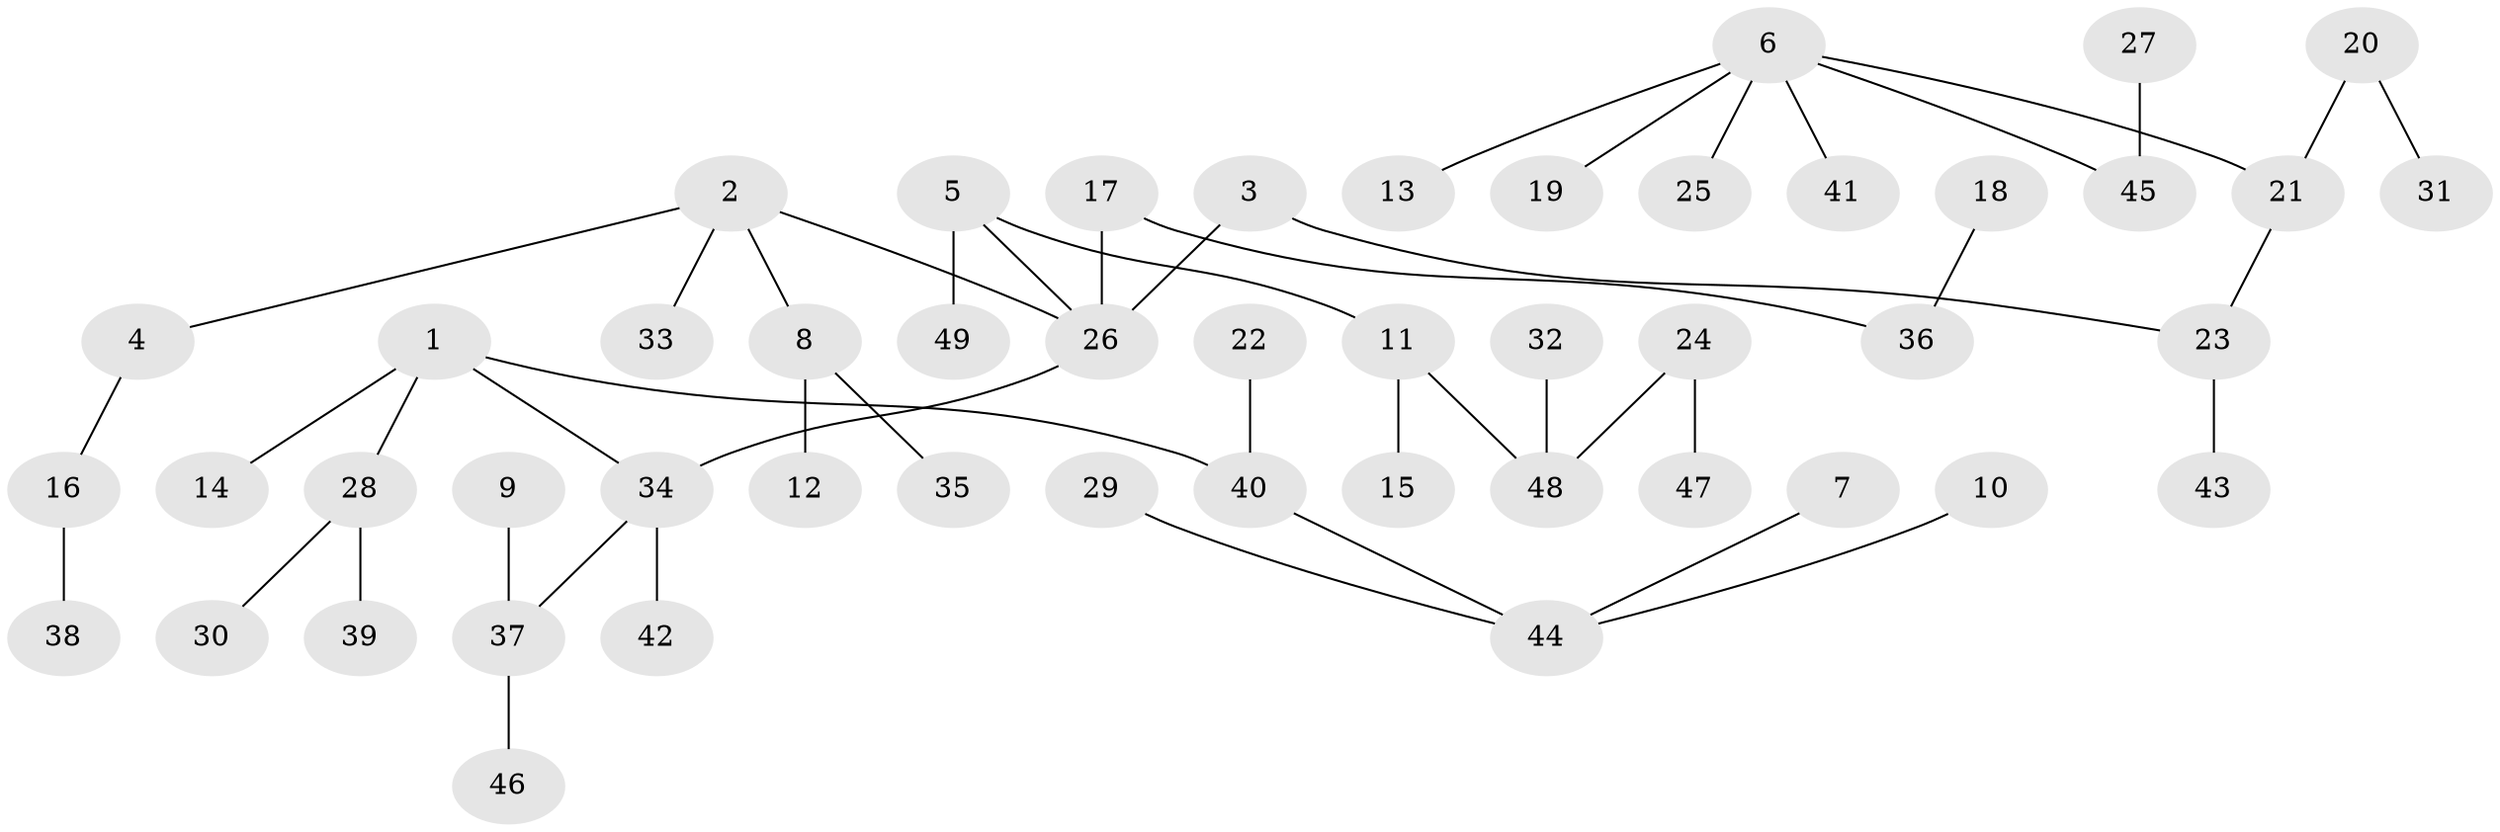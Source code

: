 // original degree distribution, {7: 0.01020408163265306, 6: 0.030612244897959183, 3: 0.07142857142857142, 4: 0.07142857142857142, 5: 0.030612244897959183, 2: 0.2857142857142857, 1: 0.5}
// Generated by graph-tools (version 1.1) at 2025/02/03/09/25 03:02:30]
// undirected, 49 vertices, 48 edges
graph export_dot {
graph [start="1"]
  node [color=gray90,style=filled];
  1;
  2;
  3;
  4;
  5;
  6;
  7;
  8;
  9;
  10;
  11;
  12;
  13;
  14;
  15;
  16;
  17;
  18;
  19;
  20;
  21;
  22;
  23;
  24;
  25;
  26;
  27;
  28;
  29;
  30;
  31;
  32;
  33;
  34;
  35;
  36;
  37;
  38;
  39;
  40;
  41;
  42;
  43;
  44;
  45;
  46;
  47;
  48;
  49;
  1 -- 14 [weight=1.0];
  1 -- 28 [weight=1.0];
  1 -- 34 [weight=1.0];
  1 -- 40 [weight=1.0];
  2 -- 4 [weight=1.0];
  2 -- 8 [weight=1.0];
  2 -- 26 [weight=1.0];
  2 -- 33 [weight=1.0];
  3 -- 23 [weight=1.0];
  3 -- 26 [weight=1.0];
  4 -- 16 [weight=1.0];
  5 -- 11 [weight=1.0];
  5 -- 26 [weight=1.0];
  5 -- 49 [weight=1.0];
  6 -- 13 [weight=1.0];
  6 -- 19 [weight=1.0];
  6 -- 21 [weight=1.0];
  6 -- 25 [weight=1.0];
  6 -- 41 [weight=1.0];
  6 -- 45 [weight=1.0];
  7 -- 44 [weight=1.0];
  8 -- 12 [weight=1.0];
  8 -- 35 [weight=1.0];
  9 -- 37 [weight=1.0];
  10 -- 44 [weight=1.0];
  11 -- 15 [weight=1.0];
  11 -- 48 [weight=1.0];
  16 -- 38 [weight=1.0];
  17 -- 26 [weight=1.0];
  17 -- 36 [weight=1.0];
  18 -- 36 [weight=1.0];
  20 -- 21 [weight=1.0];
  20 -- 31 [weight=1.0];
  21 -- 23 [weight=1.0];
  22 -- 40 [weight=1.0];
  23 -- 43 [weight=1.0];
  24 -- 47 [weight=1.0];
  24 -- 48 [weight=1.0];
  26 -- 34 [weight=1.0];
  27 -- 45 [weight=1.0];
  28 -- 30 [weight=1.0];
  28 -- 39 [weight=1.0];
  29 -- 44 [weight=1.0];
  32 -- 48 [weight=1.0];
  34 -- 37 [weight=1.0];
  34 -- 42 [weight=1.0];
  37 -- 46 [weight=1.0];
  40 -- 44 [weight=1.0];
}
